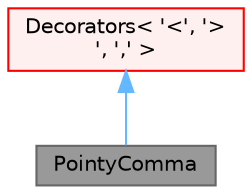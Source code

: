 digraph "PointyComma"
{
 // LATEX_PDF_SIZE
  bgcolor="transparent";
  edge [fontname=Helvetica,fontsize=10,labelfontname=Helvetica,labelfontsize=10];
  node [fontname=Helvetica,fontsize=10,shape=box,height=0.2,width=0.4];
  Node1 [id="Node000001",label="PointyComma",height=0.2,width=0.4,color="gray40", fillcolor="grey60", style="filled", fontcolor="black",tooltip="Surround with '<' and '>' separate with ','."];
  Node2 -> Node1 [id="edge1_Node000001_Node000002",dir="back",color="steelblue1",style="solid",tooltip=" "];
  Node2 [id="Node000002",label="Decorators\< '\<', '\>\l', ',' \>",height=0.2,width=0.4,color="red", fillcolor="#FFF0F0", style="filled",URL="$structFoam_1_1FlatOutput_1_1Decorators.html",tooltip=" "];
}
